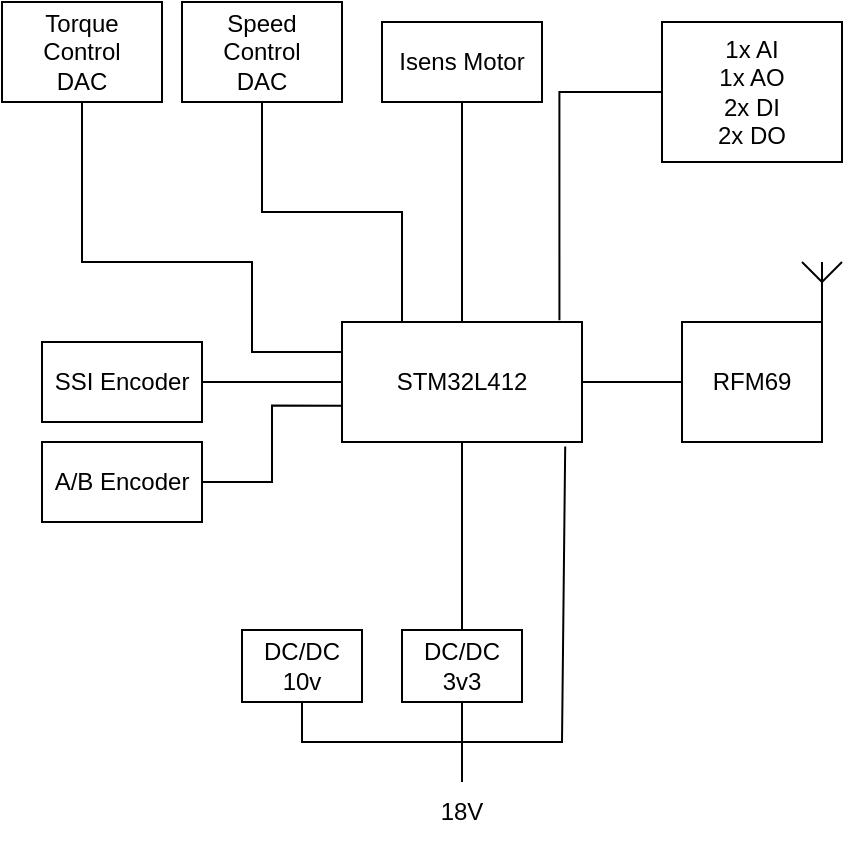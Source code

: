 <mxfile version="20.3.0" type="device"><diagram id="S-wRdGLt7NKKMNz-MSsb" name="Seite-1"><mxGraphModel dx="948" dy="577" grid="1" gridSize="10" guides="1" tooltips="1" connect="1" arrows="1" fold="1" page="1" pageScale="1" pageWidth="1169" pageHeight="827" math="0" shadow="0"><root><mxCell id="0"/><mxCell id="1" parent="0"/><mxCell id="89FIzIfdVrKx6fNKNxZY-6" value="" style="edgeStyle=orthogonalEdgeStyle;rounded=0;orthogonalLoop=1;jettySize=auto;html=1;startArrow=none;startFill=0;endArrow=none;endFill=0;" edge="1" parent="1" source="89FIzIfdVrKx6fNKNxZY-1" target="89FIzIfdVrKx6fNKNxZY-3"><mxGeometry relative="1" as="geometry"/></mxCell><mxCell id="89FIzIfdVrKx6fNKNxZY-1" value="STM32L412" style="rounded=0;whiteSpace=wrap;html=1;" vertex="1" parent="1"><mxGeometry x="560" y="330" width="120" height="60" as="geometry"/></mxCell><mxCell id="89FIzIfdVrKx6fNKNxZY-3" value="RFM69" style="rounded=0;whiteSpace=wrap;html=1;" vertex="1" parent="1"><mxGeometry x="730" y="330" width="70" height="60" as="geometry"/></mxCell><mxCell id="89FIzIfdVrKx6fNKNxZY-8" value="" style="endArrow=none;html=1;rounded=0;entryX=1;entryY=0;entryDx=0;entryDy=0;" edge="1" parent="1" target="89FIzIfdVrKx6fNKNxZY-3"><mxGeometry width="50" height="50" relative="1" as="geometry"><mxPoint x="800" y="300" as="sourcePoint"/><mxPoint x="810" y="360" as="targetPoint"/></mxGeometry></mxCell><mxCell id="89FIzIfdVrKx6fNKNxZY-9" value="" style="endArrow=none;html=1;rounded=0;" edge="1" parent="1"><mxGeometry width="50" height="50" relative="1" as="geometry"><mxPoint x="800" y="310" as="sourcePoint"/><mxPoint x="810" y="300" as="targetPoint"/></mxGeometry></mxCell><mxCell id="89FIzIfdVrKx6fNKNxZY-10" value="" style="endArrow=none;html=1;rounded=0;" edge="1" parent="1"><mxGeometry width="50" height="50" relative="1" as="geometry"><mxPoint x="800" y="310" as="sourcePoint"/><mxPoint x="790" y="300" as="targetPoint"/><Array as="points"><mxPoint x="800" y="310"/></Array></mxGeometry></mxCell><mxCell id="89FIzIfdVrKx6fNKNxZY-18" value="" style="edgeStyle=orthogonalEdgeStyle;rounded=0;orthogonalLoop=1;jettySize=auto;html=1;endArrow=none;endFill=0;" edge="1" parent="1" source="89FIzIfdVrKx6fNKNxZY-17" target="89FIzIfdVrKx6fNKNxZY-1"><mxGeometry relative="1" as="geometry"/></mxCell><mxCell id="89FIzIfdVrKx6fNKNxZY-17" value="DC/DC 3v3" style="rounded=0;whiteSpace=wrap;html=1;" vertex="1" parent="1"><mxGeometry x="590" y="484" width="60" height="36" as="geometry"/></mxCell><mxCell id="89FIzIfdVrKx6fNKNxZY-20" value="" style="edgeStyle=orthogonalEdgeStyle;rounded=0;orthogonalLoop=1;jettySize=auto;html=1;endArrow=none;endFill=0;" edge="1" parent="1" source="89FIzIfdVrKx6fNKNxZY-19" target="89FIzIfdVrKx6fNKNxZY-17"><mxGeometry relative="1" as="geometry"/></mxCell><mxCell id="89FIzIfdVrKx6fNKNxZY-19" value="18V" style="text;html=1;strokeColor=none;fillColor=none;align=center;verticalAlign=middle;whiteSpace=wrap;rounded=0;" vertex="1" parent="1"><mxGeometry x="590" y="560" width="60" height="30" as="geometry"/></mxCell><mxCell id="89FIzIfdVrKx6fNKNxZY-25" value="" style="edgeStyle=orthogonalEdgeStyle;rounded=0;orthogonalLoop=1;jettySize=auto;html=1;startArrow=none;startFill=0;entryX=0.5;entryY=0;entryDx=0;entryDy=0;endArrow=none;endFill=0;" edge="1" parent="1" source="89FIzIfdVrKx6fNKNxZY-23" target="89FIzIfdVrKx6fNKNxZY-1"><mxGeometry relative="1" as="geometry"><mxPoint x="600" y="280" as="targetPoint"/></mxGeometry></mxCell><mxCell id="89FIzIfdVrKx6fNKNxZY-23" value="Isens Motor" style="rounded=0;whiteSpace=wrap;html=1;" vertex="1" parent="1"><mxGeometry x="580" y="180" width="80" height="40" as="geometry"/></mxCell><mxCell id="89FIzIfdVrKx6fNKNxZY-27" style="edgeStyle=orthogonalEdgeStyle;rounded=0;orthogonalLoop=1;jettySize=auto;html=1;entryX=0.25;entryY=0;entryDx=0;entryDy=0;startArrow=none;startFill=0;endArrow=none;endFill=0;" edge="1" parent="1" source="89FIzIfdVrKx6fNKNxZY-26" target="89FIzIfdVrKx6fNKNxZY-1"><mxGeometry relative="1" as="geometry"/></mxCell><mxCell id="89FIzIfdVrKx6fNKNxZY-26" value="Speed &lt;br&gt;Control&lt;br&gt;DAC" style="rounded=0;whiteSpace=wrap;html=1;" vertex="1" parent="1"><mxGeometry x="480" y="170" width="80" height="50" as="geometry"/></mxCell><mxCell id="89FIzIfdVrKx6fNKNxZY-30" value="" style="edgeStyle=orthogonalEdgeStyle;rounded=0;orthogonalLoop=1;jettySize=auto;html=1;startArrow=none;startFill=0;endArrow=none;endFill=0;" edge="1" parent="1" source="89FIzIfdVrKx6fNKNxZY-28" target="89FIzIfdVrKx6fNKNxZY-1"><mxGeometry relative="1" as="geometry"/></mxCell><mxCell id="89FIzIfdVrKx6fNKNxZY-28" value="SSI Encoder" style="rounded=0;whiteSpace=wrap;html=1;" vertex="1" parent="1"><mxGeometry x="410" y="340" width="80" height="40" as="geometry"/></mxCell><mxCell id="89FIzIfdVrKx6fNKNxZY-31" style="edgeStyle=orthogonalEdgeStyle;rounded=0;orthogonalLoop=1;jettySize=auto;html=1;entryX=-0.003;entryY=0.697;entryDx=0;entryDy=0;entryPerimeter=0;startArrow=none;startFill=0;endArrow=none;endFill=0;" edge="1" parent="1" source="89FIzIfdVrKx6fNKNxZY-29" target="89FIzIfdVrKx6fNKNxZY-1"><mxGeometry relative="1" as="geometry"/></mxCell><mxCell id="89FIzIfdVrKx6fNKNxZY-29" value="A/B Encoder" style="rounded=0;whiteSpace=wrap;html=1;" vertex="1" parent="1"><mxGeometry x="410" y="390" width="80" height="40" as="geometry"/></mxCell><mxCell id="89FIzIfdVrKx6fNKNxZY-33" style="edgeStyle=orthogonalEdgeStyle;rounded=0;orthogonalLoop=1;jettySize=auto;html=1;entryX=0.906;entryY=-0.014;entryDx=0;entryDy=0;entryPerimeter=0;startArrow=none;startFill=0;endArrow=none;endFill=0;" edge="1" parent="1" source="89FIzIfdVrKx6fNKNxZY-32" target="89FIzIfdVrKx6fNKNxZY-1"><mxGeometry relative="1" as="geometry"/></mxCell><mxCell id="89FIzIfdVrKx6fNKNxZY-32" value="1x AI&lt;br&gt;1x AO&lt;br&gt;2x DI&lt;br&gt;2x DO" style="rounded=0;whiteSpace=wrap;html=1;" vertex="1" parent="1"><mxGeometry x="720" y="180" width="90" height="70" as="geometry"/></mxCell><mxCell id="89FIzIfdVrKx6fNKNxZY-35" style="edgeStyle=orthogonalEdgeStyle;rounded=0;orthogonalLoop=1;jettySize=auto;html=1;exitX=0.5;exitY=1;exitDx=0;exitDy=0;entryX=0.5;entryY=0;entryDx=0;entryDy=0;startArrow=none;startFill=0;endArrow=none;endFill=0;" edge="1" parent="1" source="89FIzIfdVrKx6fNKNxZY-34" target="89FIzIfdVrKx6fNKNxZY-19"><mxGeometry relative="1" as="geometry"/></mxCell><mxCell id="89FIzIfdVrKx6fNKNxZY-34" value="DC/DC&lt;br&gt;10v" style="rounded=0;whiteSpace=wrap;html=1;" vertex="1" parent="1"><mxGeometry x="510" y="484" width="60" height="36" as="geometry"/></mxCell><mxCell id="89FIzIfdVrKx6fNKNxZY-36" value="" style="endArrow=none;html=1;rounded=0;entryX=0.93;entryY=1.038;entryDx=0;entryDy=0;entryPerimeter=0;" edge="1" parent="1" target="89FIzIfdVrKx6fNKNxZY-1"><mxGeometry width="50" height="50" relative="1" as="geometry"><mxPoint x="620" y="540" as="sourcePoint"/><mxPoint x="730" y="390" as="targetPoint"/><Array as="points"><mxPoint x="670" y="540"/></Array></mxGeometry></mxCell><mxCell id="89FIzIfdVrKx6fNKNxZY-38" style="edgeStyle=orthogonalEdgeStyle;rounded=0;orthogonalLoop=1;jettySize=auto;html=1;entryX=0;entryY=0.25;entryDx=0;entryDy=0;startArrow=none;startFill=0;endArrow=none;endFill=0;" edge="1" parent="1" source="89FIzIfdVrKx6fNKNxZY-37" target="89FIzIfdVrKx6fNKNxZY-1"><mxGeometry relative="1" as="geometry"><Array as="points"><mxPoint x="430" y="300"/><mxPoint x="515" y="300"/><mxPoint x="515" y="345"/></Array></mxGeometry></mxCell><mxCell id="89FIzIfdVrKx6fNKNxZY-37" value="Torque Control&lt;br&gt;DAC" style="rounded=0;whiteSpace=wrap;html=1;" vertex="1" parent="1"><mxGeometry x="390" y="170" width="80" height="50" as="geometry"/></mxCell></root></mxGraphModel></diagram></mxfile>